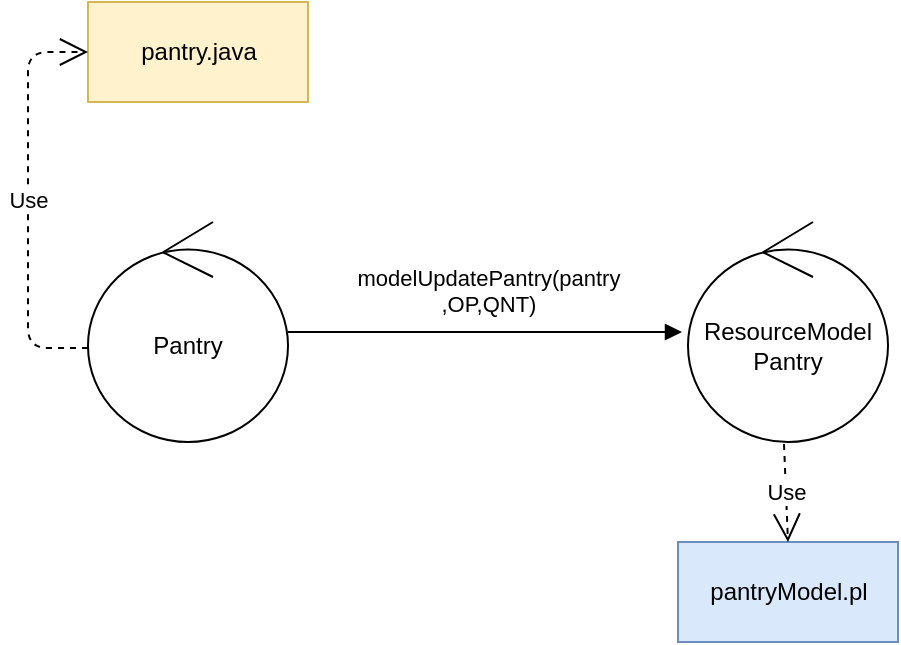 <mxfile version="11.3.0" type="device" pages="1"><diagram id="tNN07Ji7zoBVy3uI3R7J" name="Page-1"><mxGraphModel dx="838" dy="488" grid="1" gridSize="10" guides="1" tooltips="1" connect="1" arrows="1" fold="1" page="1" pageScale="1" pageWidth="827" pageHeight="1169" math="0" shadow="0"><root><mxCell id="0"/><mxCell id="1" parent="0"/><mxCell id="qm3PievE-FQyxKiGPXSP-1" value="Pantry" style="ellipse;shape=umlControl;whiteSpace=wrap;html=1;" vertex="1" parent="1"><mxGeometry x="70" y="160" width="100" height="110" as="geometry"/></mxCell><mxCell id="qm3PievE-FQyxKiGPXSP-2" value="ResourceModel&lt;br&gt;Pantry" style="ellipse;shape=umlControl;whiteSpace=wrap;html=1;" vertex="1" parent="1"><mxGeometry x="370" y="160" width="100" height="110" as="geometry"/></mxCell><mxCell id="qm3PievE-FQyxKiGPXSP-3" value="modelUpdatePantry(pantry&lt;br&gt;,OP,QNT)" style="html=1;verticalAlign=bottom;endArrow=block;entryX=-0.03;entryY=0.5;entryDx=0;entryDy=0;entryPerimeter=0;" edge="1" parent="1" source="qm3PievE-FQyxKiGPXSP-1" target="qm3PievE-FQyxKiGPXSP-2"><mxGeometry x="0.015" y="5" width="80" relative="1" as="geometry"><mxPoint x="170" y="215" as="sourcePoint"/><mxPoint x="250" y="215" as="targetPoint"/><mxPoint as="offset"/></mxGeometry></mxCell><mxCell id="qm3PievE-FQyxKiGPXSP-4" value="pantryModel.pl" style="html=1;fillColor=#dae8fc;strokeColor=#6c8ebf;" vertex="1" parent="1"><mxGeometry x="365" y="320" width="110" height="50" as="geometry"/></mxCell><mxCell id="qm3PievE-FQyxKiGPXSP-5" value="Use" style="endArrow=open;endSize=12;dashed=1;html=1;exitX=0.48;exitY=1.009;exitDx=0;exitDy=0;exitPerimeter=0;entryX=0.5;entryY=0;entryDx=0;entryDy=0;" edge="1" parent="1" source="qm3PievE-FQyxKiGPXSP-2" target="qm3PievE-FQyxKiGPXSP-4"><mxGeometry width="160" relative="1" as="geometry"><mxPoint x="429.383" y="440.212" as="sourcePoint"/><mxPoint x="435" y="370" as="targetPoint"/></mxGeometry></mxCell><mxCell id="qm3PievE-FQyxKiGPXSP-6" value="pantry.java" style="html=1;fillColor=#fff2cc;strokeColor=#d6b656;" vertex="1" parent="1"><mxGeometry x="70" y="50" width="110" height="50" as="geometry"/></mxCell><mxCell id="qm3PievE-FQyxKiGPXSP-7" value="Use" style="endArrow=open;endSize=12;dashed=1;html=1;exitX=0;exitY=0.573;exitDx=0;exitDy=0;exitPerimeter=0;entryX=0;entryY=0.5;entryDx=0;entryDy=0;" edge="1" parent="1" source="qm3PievE-FQyxKiGPXSP-1" target="qm3PievE-FQyxKiGPXSP-6"><mxGeometry width="160" relative="1" as="geometry"><mxPoint x="428" y="280.99" as="sourcePoint"/><mxPoint x="430" y="330" as="targetPoint"/><Array as="points"><mxPoint x="40" y="223"/><mxPoint x="40" y="75"/></Array></mxGeometry></mxCell></root></mxGraphModel></diagram></mxfile>